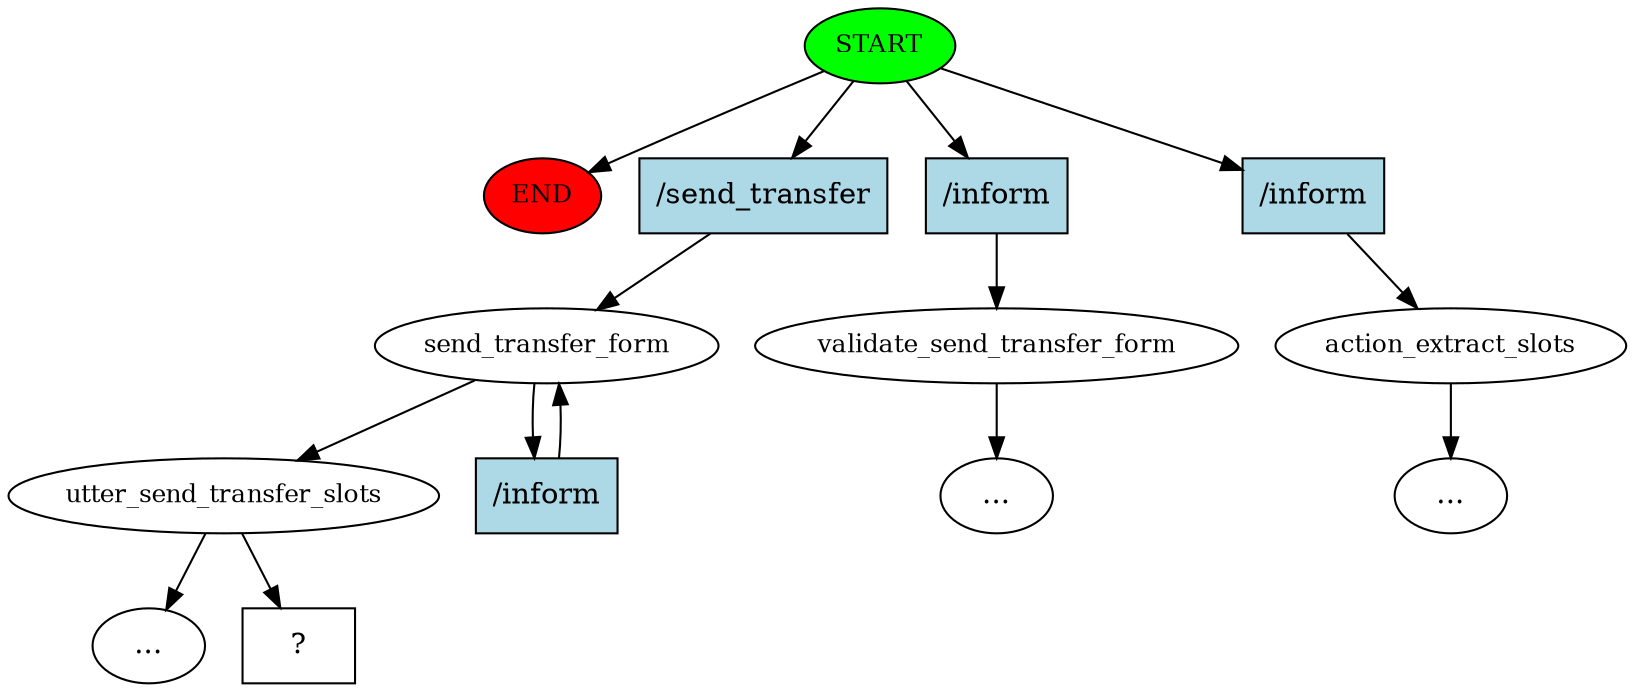 digraph  {
0 [class="start active", fillcolor=green, fontsize=12, label=START, style=filled];
"-1" [class=end, fillcolor=red, fontsize=12, label=END, style=filled];
1 [class=active, fontsize=12, label=send_transfer_form];
2 [class=active, fontsize=12, label=utter_send_transfer_slots];
"-3" [class=ellipsis, label="..."];
3 [class="", fontsize=12, label=validate_send_transfer_form];
"-11" [class=ellipsis, label="..."];
11 [class="", fontsize=12, label=action_extract_slots];
"-12" [class=ellipsis, label="..."];
16 [class="intent dashed active", label="  ?  ", shape=rect];
17 [class="intent active", fillcolor=lightblue, label="/send_transfer", shape=rect, style=filled];
18 [class=intent, fillcolor=lightblue, label="/inform", shape=rect, style=filled];
19 [class=intent, fillcolor=lightblue, label="/inform", shape=rect, style=filled];
20 [class="intent active", fillcolor=lightblue, label="/inform", shape=rect, style=filled];
0 -> "-1"  [class="", key=NONE, label=""];
0 -> 17  [class=active, key=0];
0 -> 18  [class="", key=0];
0 -> 19  [class="", key=0];
1 -> 2  [class=active, key=NONE, label=""];
1 -> 20  [class=active, key=0];
2 -> "-3"  [class="", key=NONE, label=""];
2 -> 16  [class=active, key=NONE, label=""];
3 -> "-11"  [class="", key=NONE, label=""];
11 -> "-12"  [class="", key=NONE, label=""];
17 -> 1  [class=active, key=0];
18 -> 3  [class="", key=0];
19 -> 11  [class="", key=0];
20 -> 1  [class=active, key=0];
}
